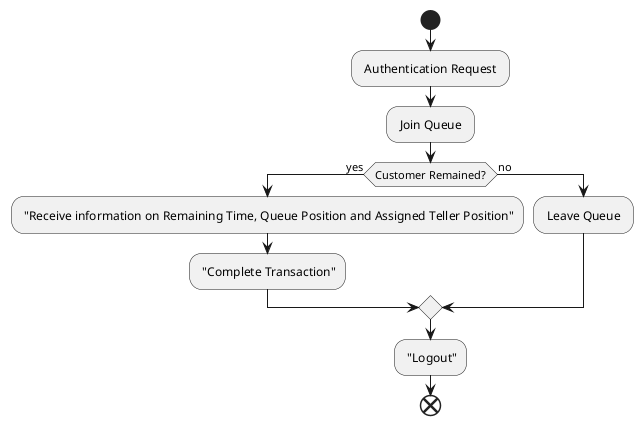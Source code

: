 


@startuml Customer Activity 

    start
    : Authentication Request ;
    : Join Queue ;
    if (Customer Remained?) then (yes)
        : "Receive information on Remaining Time, Queue Position and Assigned Teller Position";
        : "Complete Transaction";
    else (no)
        : Leave Queue ;
    endif
    : "Logout";
    end
  
    ' ' Teller
    ' Teller -> System : Authentication Request
    ' System -> queue_db : Lookup for Teller and verify password
    ' System -> queue_db : Add Teller to AvailableTellers table
    ' queue_db -> System : Provide Teller position
    ' System -> Teller : Show Users assigned
    ' Teller -> System : Record Transaction or Cancellation
    ' System -> queue_db : Remove user from Queue Table
    ' Teller -> System : Logout
    ' System -> queue_db : Remove Teller from AvailableTellers Table

    ' ' Manager
    ' Manager -> System : Extract Analytics Data
    ' System -> queue_db : Extract Transaction Data
    ' System -> System : Generate Analytics Report based on Transaction Data
    ' System -> Manager : Display Analytics Data


@enduml
